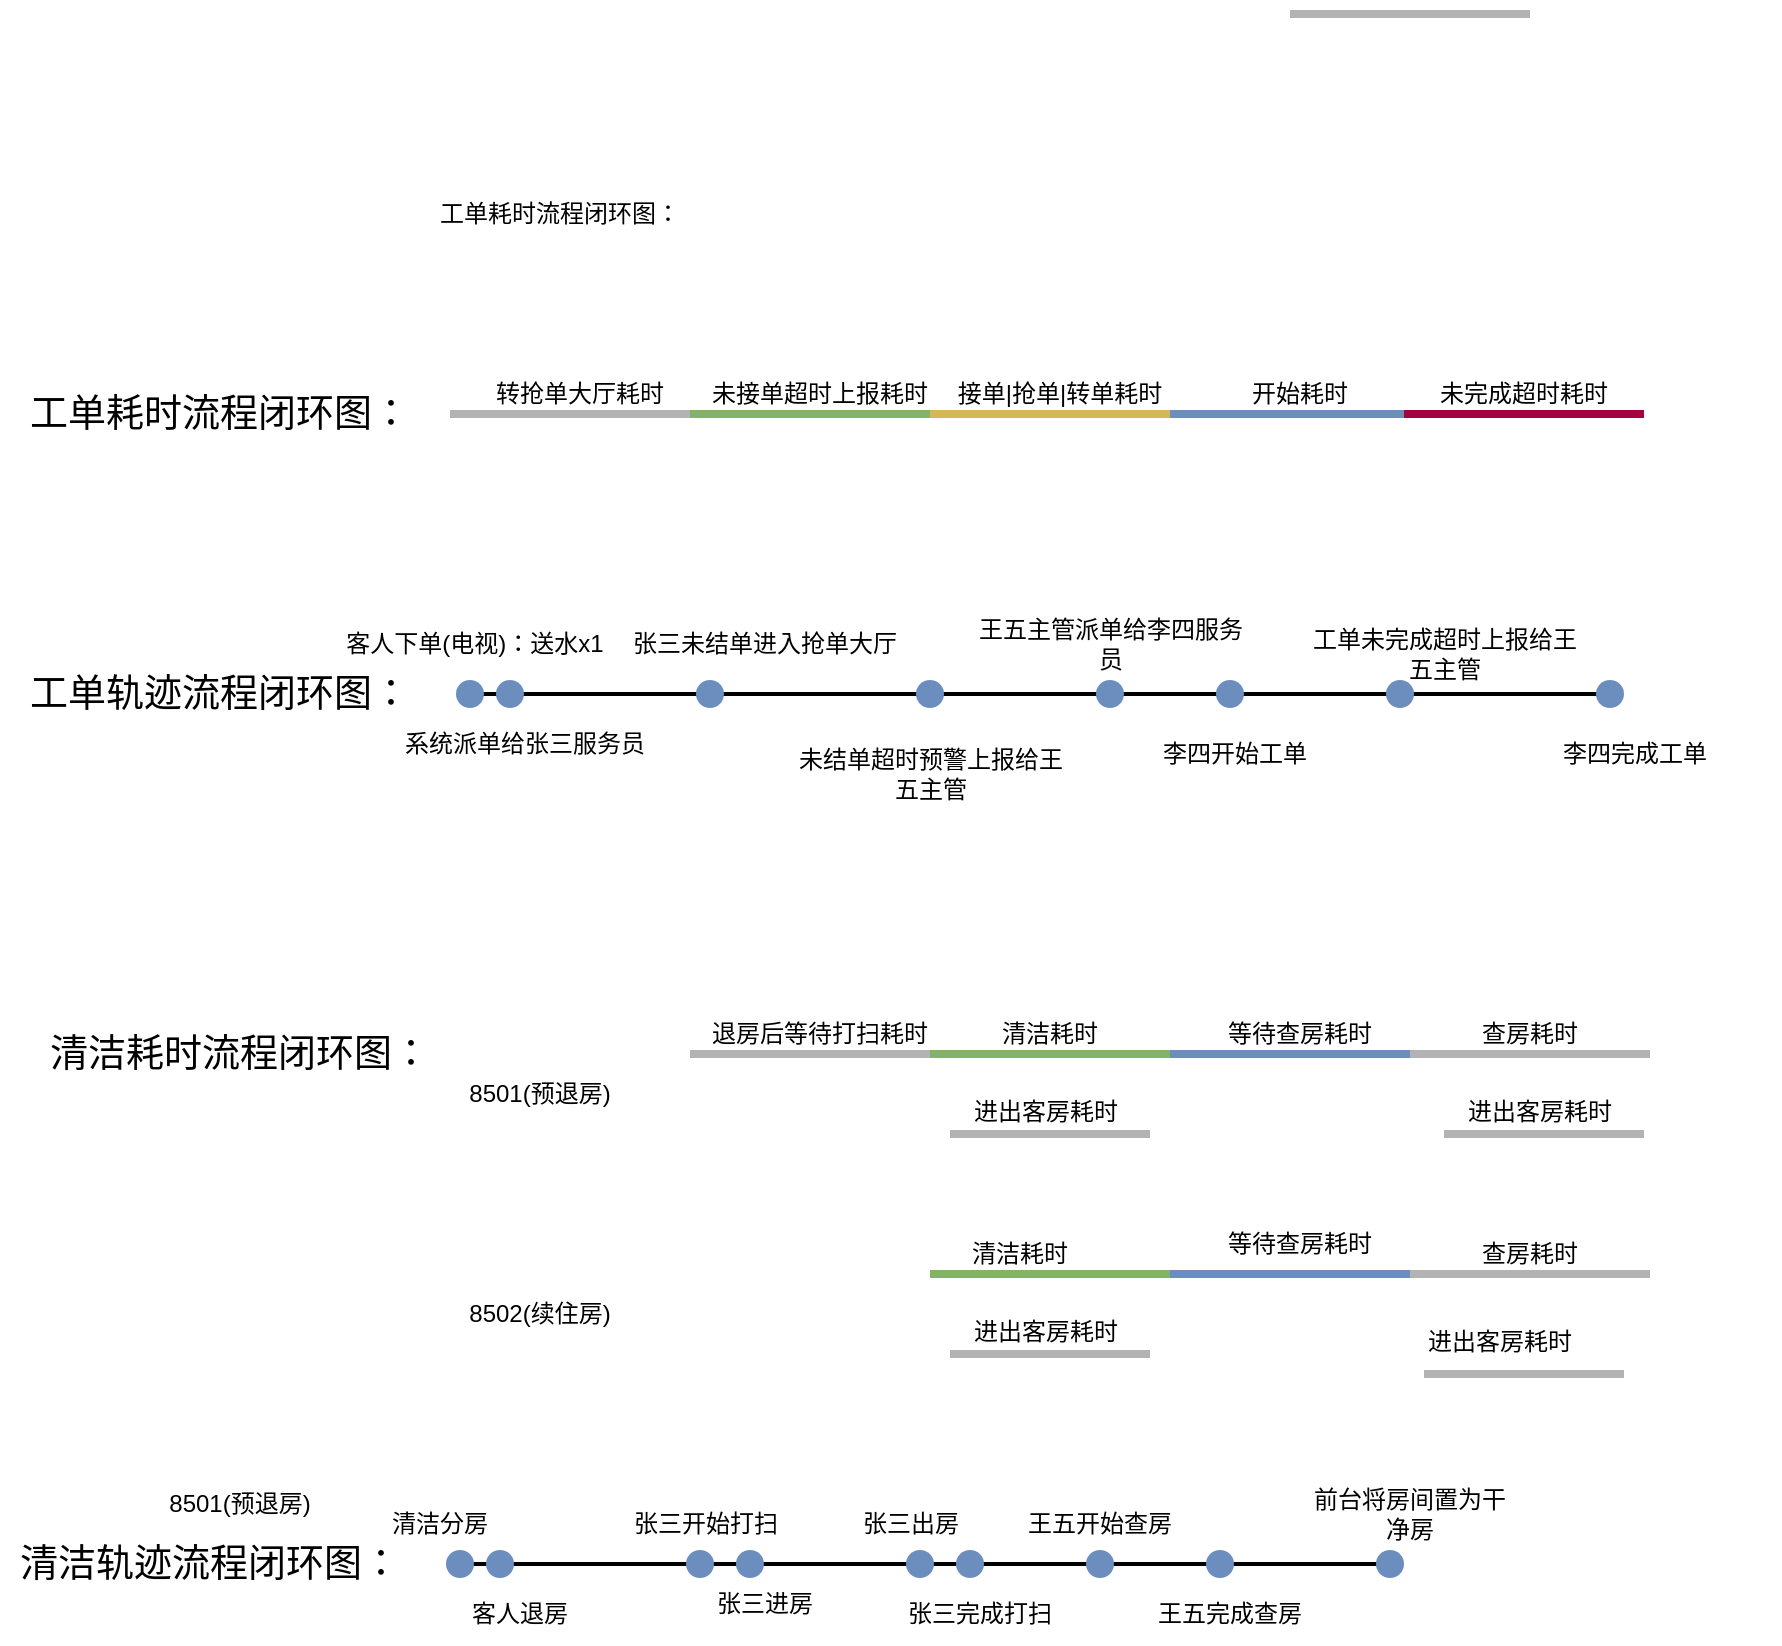 <mxfile version="24.7.16">
  <diagram name="第 1 页" id="obWlevFwds53lfumDKj4">
    <mxGraphModel dx="794" dy="1623" grid="1" gridSize="10" guides="1" tooltips="1" connect="1" arrows="1" fold="1" page="1" pageScale="1" pageWidth="827" pageHeight="1169" math="0" shadow="0">
      <root>
        <mxCell id="0" />
        <mxCell id="1" parent="0" />
        <mxCell id="yzvjMjl5helgi7MZ5Mqz-64" value="" style="line;strokeWidth=2;html=1;" vertex="1" parent="1">
          <mxGeometry x="230" y="725" width="470" height="10" as="geometry" />
        </mxCell>
        <mxCell id="yzvjMjl5helgi7MZ5Mqz-1" value="" style="line;strokeWidth=4;html=1;perimeter=backbonePerimeter;points=[];outlineConnect=0;strokeColor=#B3B3B3;" vertex="1" parent="1">
          <mxGeometry x="230" y="150" width="120" height="10" as="geometry" />
        </mxCell>
        <mxCell id="yzvjMjl5helgi7MZ5Mqz-2" value="&lt;font style=&quot;font-size: 19px;&quot;&gt;工单耗时流程闭环图：&lt;/font&gt;" style="text;html=1;align=center;verticalAlign=middle;whiteSpace=wrap;rounded=0;" vertex="1" parent="1">
          <mxGeometry x="10" y="140" width="210" height="30" as="geometry" />
        </mxCell>
        <mxCell id="yzvjMjl5helgi7MZ5Mqz-3" value="工单耗时流程闭环图：" style="text;html=1;align=center;verticalAlign=middle;whiteSpace=wrap;rounded=0;" vertex="1" parent="1">
          <mxGeometry x="220" y="40" width="130" height="30" as="geometry" />
        </mxCell>
        <mxCell id="yzvjMjl5helgi7MZ5Mqz-4" value="" style="line;strokeWidth=4;html=1;perimeter=backbonePerimeter;points=[];outlineConnect=0;strokeColor=#82b366;fillColor=#d5e8d4;" vertex="1" parent="1">
          <mxGeometry x="350" y="150" width="120" height="10" as="geometry" />
        </mxCell>
        <mxCell id="yzvjMjl5helgi7MZ5Mqz-5" value="接单|抢单|转单耗时" style="text;html=1;align=center;verticalAlign=middle;whiteSpace=wrap;rounded=0;" vertex="1" parent="1">
          <mxGeometry x="470" y="130" width="130" height="30" as="geometry" />
        </mxCell>
        <mxCell id="yzvjMjl5helgi7MZ5Mqz-6" value="开始耗时" style="text;html=1;align=center;verticalAlign=middle;whiteSpace=wrap;rounded=0;" vertex="1" parent="1">
          <mxGeometry x="590" y="130" width="130" height="30" as="geometry" />
        </mxCell>
        <mxCell id="yzvjMjl5helgi7MZ5Mqz-7" value="转抢单大厅耗时" style="text;html=1;align=center;verticalAlign=middle;whiteSpace=wrap;rounded=0;" vertex="1" parent="1">
          <mxGeometry x="230" y="130" width="130" height="30" as="geometry" />
        </mxCell>
        <mxCell id="yzvjMjl5helgi7MZ5Mqz-8" value="未接单超时上报耗时" style="text;html=1;align=center;verticalAlign=middle;whiteSpace=wrap;rounded=0;" vertex="1" parent="1">
          <mxGeometry x="350" y="130" width="130" height="30" as="geometry" />
        </mxCell>
        <mxCell id="yzvjMjl5helgi7MZ5Mqz-9" value="未完成超时耗时" style="text;html=1;align=center;verticalAlign=middle;whiteSpace=wrap;rounded=0;" vertex="1" parent="1">
          <mxGeometry x="702" y="130" width="130" height="30" as="geometry" />
        </mxCell>
        <mxCell id="yzvjMjl5helgi7MZ5Mqz-10" value="" style="line;strokeWidth=4;html=1;perimeter=backbonePerimeter;points=[];outlineConnect=0;strokeColor=#d6b656;fillColor=#fff2cc;" vertex="1" parent="1">
          <mxGeometry x="470" y="150" width="120" height="10" as="geometry" />
        </mxCell>
        <mxCell id="yzvjMjl5helgi7MZ5Mqz-11" value="" style="line;strokeWidth=4;html=1;perimeter=backbonePerimeter;points=[];outlineConnect=0;strokeColor=#6c8ebf;fillColor=#dae8fc;" vertex="1" parent="1">
          <mxGeometry x="590" y="150" width="120" height="10" as="geometry" />
        </mxCell>
        <mxCell id="yzvjMjl5helgi7MZ5Mqz-12" value="" style="line;strokeWidth=4;html=1;perimeter=backbonePerimeter;points=[];outlineConnect=0;strokeColor=#A50040;fillColor=#d80073;fontColor=#ffffff;" vertex="1" parent="1">
          <mxGeometry x="707" y="150" width="120" height="10" as="geometry" />
        </mxCell>
        <mxCell id="yzvjMjl5helgi7MZ5Mqz-14" value="&lt;font style=&quot;font-size: 19px;&quot;&gt;工单轨迹流程闭环图：&lt;/font&gt;" style="text;html=1;align=center;verticalAlign=middle;whiteSpace=wrap;rounded=0;" vertex="1" parent="1">
          <mxGeometry x="10" y="280" width="210" height="30" as="geometry" />
        </mxCell>
        <mxCell id="yzvjMjl5helgi7MZ5Mqz-16" value="" style="line;strokeWidth=2;html=1;" vertex="1" parent="1">
          <mxGeometry x="240" y="290" width="570" height="10" as="geometry" />
        </mxCell>
        <mxCell id="yzvjMjl5helgi7MZ5Mqz-17" value="" style="shape=waypoint;sketch=0;fillStyle=solid;size=6;pointerEvents=1;points=[];fillColor=#dae8fc;resizable=0;rotatable=0;perimeter=centerPerimeter;snapToPoint=1;strokeWidth=5;strokeColor=#6c8ebf;" vertex="1" parent="1">
          <mxGeometry x="230" y="285" width="20" height="20" as="geometry" />
        </mxCell>
        <mxCell id="yzvjMjl5helgi7MZ5Mqz-19" value="" style="shape=waypoint;sketch=0;fillStyle=solid;size=6;pointerEvents=1;points=[];fillColor=#dae8fc;resizable=0;rotatable=0;perimeter=centerPerimeter;snapToPoint=1;strokeWidth=5;strokeColor=#6c8ebf;" vertex="1" parent="1">
          <mxGeometry x="350" y="285" width="20" height="20" as="geometry" />
        </mxCell>
        <mxCell id="yzvjMjl5helgi7MZ5Mqz-21" value="" style="shape=waypoint;sketch=0;fillStyle=solid;size=6;pointerEvents=1;points=[];fillColor=#dae8fc;resizable=0;rotatable=0;perimeter=centerPerimeter;snapToPoint=1;strokeWidth=5;strokeColor=#6c8ebf;" vertex="1" parent="1">
          <mxGeometry x="460" y="285" width="20" height="20" as="geometry" />
        </mxCell>
        <mxCell id="yzvjMjl5helgi7MZ5Mqz-22" value="" style="shape=waypoint;sketch=0;fillStyle=solid;size=6;pointerEvents=1;points=[];fillColor=#dae8fc;resizable=0;rotatable=0;perimeter=centerPerimeter;snapToPoint=1;strokeWidth=5;strokeColor=#6c8ebf;" vertex="1" parent="1">
          <mxGeometry x="550" y="285" width="20" height="20" as="geometry" />
        </mxCell>
        <mxCell id="yzvjMjl5helgi7MZ5Mqz-23" value="" style="shape=waypoint;sketch=0;fillStyle=solid;size=6;pointerEvents=1;points=[];fillColor=#dae8fc;resizable=0;rotatable=0;perimeter=centerPerimeter;snapToPoint=1;strokeWidth=5;strokeColor=#6c8ebf;" vertex="1" parent="1">
          <mxGeometry x="610" y="285" width="20" height="20" as="geometry" />
        </mxCell>
        <mxCell id="yzvjMjl5helgi7MZ5Mqz-24" value="" style="shape=waypoint;sketch=0;fillStyle=solid;size=6;pointerEvents=1;points=[];fillColor=#dae8fc;resizable=0;rotatable=0;perimeter=centerPerimeter;snapToPoint=1;strokeWidth=5;strokeColor=#6c8ebf;" vertex="1" parent="1">
          <mxGeometry x="695" y="285" width="20" height="20" as="geometry" />
        </mxCell>
        <mxCell id="yzvjMjl5helgi7MZ5Mqz-25" value="" style="shape=waypoint;sketch=0;fillStyle=solid;size=6;pointerEvents=1;points=[];fillColor=#dae8fc;resizable=0;rotatable=0;perimeter=centerPerimeter;snapToPoint=1;strokeWidth=5;strokeColor=#6c8ebf;" vertex="1" parent="1">
          <mxGeometry x="800" y="285" width="20" height="20" as="geometry" />
        </mxCell>
        <mxCell id="yzvjMjl5helgi7MZ5Mqz-26" value="客人下单(电视)：送水x1" style="text;html=1;align=center;verticalAlign=middle;whiteSpace=wrap;rounded=0;" vertex="1" parent="1">
          <mxGeometry x="170" y="255" width="145" height="30" as="geometry" />
        </mxCell>
        <mxCell id="yzvjMjl5helgi7MZ5Mqz-27" value="" style="shape=waypoint;sketch=0;fillStyle=solid;size=6;pointerEvents=1;points=[];fillColor=#dae8fc;resizable=0;rotatable=0;perimeter=centerPerimeter;snapToPoint=1;strokeWidth=5;strokeColor=#6c8ebf;" vertex="1" parent="1">
          <mxGeometry x="250" y="285" width="20" height="20" as="geometry" />
        </mxCell>
        <mxCell id="yzvjMjl5helgi7MZ5Mqz-28" value="系统派单给张三服务员" style="text;html=1;align=center;verticalAlign=middle;whiteSpace=wrap;rounded=0;" vertex="1" parent="1">
          <mxGeometry x="195" y="305" width="145" height="30" as="geometry" />
        </mxCell>
        <mxCell id="yzvjMjl5helgi7MZ5Mqz-29" value="张三未结单进入抢单大厅" style="text;html=1;align=center;verticalAlign=middle;whiteSpace=wrap;rounded=0;" vertex="1" parent="1">
          <mxGeometry x="315" y="255" width="145" height="30" as="geometry" />
        </mxCell>
        <mxCell id="yzvjMjl5helgi7MZ5Mqz-30" value="未结单超时预警上报给王五主管" style="text;html=1;align=center;verticalAlign=middle;whiteSpace=wrap;rounded=0;" vertex="1" parent="1">
          <mxGeometry x="397.5" y="320" width="145" height="30" as="geometry" />
        </mxCell>
        <mxCell id="yzvjMjl5helgi7MZ5Mqz-31" value="王五主管派单给李四服务员" style="text;html=1;align=center;verticalAlign=middle;whiteSpace=wrap;rounded=0;" vertex="1" parent="1">
          <mxGeometry x="487.5" y="255" width="145" height="30" as="geometry" />
        </mxCell>
        <mxCell id="yzvjMjl5helgi7MZ5Mqz-32" value="李四开始工单" style="text;html=1;align=center;verticalAlign=middle;whiteSpace=wrap;rounded=0;" vertex="1" parent="1">
          <mxGeometry x="550" y="310" width="145" height="30" as="geometry" />
        </mxCell>
        <mxCell id="yzvjMjl5helgi7MZ5Mqz-33" value="工单未完成超时上报给王五主管" style="text;html=1;align=center;verticalAlign=middle;whiteSpace=wrap;rounded=0;" vertex="1" parent="1">
          <mxGeometry x="655" y="260" width="145" height="30" as="geometry" />
        </mxCell>
        <mxCell id="yzvjMjl5helgi7MZ5Mqz-34" value="李四完成工单" style="text;html=1;align=center;verticalAlign=middle;whiteSpace=wrap;rounded=0;" vertex="1" parent="1">
          <mxGeometry x="750" y="310" width="145" height="30" as="geometry" />
        </mxCell>
        <mxCell id="yzvjMjl5helgi7MZ5Mqz-35" value="&lt;font style=&quot;font-size: 19px;&quot;&gt;清洁耗时流程闭环图：&lt;/font&gt;" style="text;html=1;align=center;verticalAlign=middle;whiteSpace=wrap;rounded=0;" vertex="1" parent="1">
          <mxGeometry x="20" y="460" width="210" height="30" as="geometry" />
        </mxCell>
        <mxCell id="yzvjMjl5helgi7MZ5Mqz-36" value="" style="line;strokeWidth=4;html=1;perimeter=backbonePerimeter;points=[];outlineConnect=0;strokeColor=#B3B3B3;" vertex="1" parent="1">
          <mxGeometry x="350" y="470" width="120" height="10" as="geometry" />
        </mxCell>
        <mxCell id="yzvjMjl5helgi7MZ5Mqz-37" value="" style="line;strokeWidth=4;html=1;perimeter=backbonePerimeter;points=[];outlineConnect=0;strokeColor=#82b366;fillColor=#d5e8d4;" vertex="1" parent="1">
          <mxGeometry x="470" y="470" width="120" height="10" as="geometry" />
        </mxCell>
        <mxCell id="yzvjMjl5helgi7MZ5Mqz-38" value="退房后等待打扫耗时" style="text;html=1;align=center;verticalAlign=middle;whiteSpace=wrap;rounded=0;" vertex="1" parent="1">
          <mxGeometry x="350" y="450" width="130" height="30" as="geometry" />
        </mxCell>
        <mxCell id="yzvjMjl5helgi7MZ5Mqz-39" value="8501(预退房)" style="text;html=1;align=center;verticalAlign=middle;whiteSpace=wrap;rounded=0;" vertex="1" parent="1">
          <mxGeometry x="235" y="480" width="80" height="30" as="geometry" />
        </mxCell>
        <mxCell id="yzvjMjl5helgi7MZ5Mqz-40" value="清洁耗时" style="text;html=1;align=center;verticalAlign=middle;whiteSpace=wrap;rounded=0;" vertex="1" parent="1">
          <mxGeometry x="490" y="450" width="80" height="30" as="geometry" />
        </mxCell>
        <mxCell id="yzvjMjl5helgi7MZ5Mqz-41" value="" style="line;strokeWidth=4;html=1;perimeter=backbonePerimeter;points=[];outlineConnect=0;strokeColor=#B3B3B3;" vertex="1" parent="1">
          <mxGeometry x="480" y="510" width="100" height="10" as="geometry" />
        </mxCell>
        <mxCell id="yzvjMjl5helgi7MZ5Mqz-42" value="进出客房耗时" style="text;whiteSpace=wrap;" vertex="1" parent="1">
          <mxGeometry x="490" y="490" width="110" height="40" as="geometry" />
        </mxCell>
        <mxCell id="yzvjMjl5helgi7MZ5Mqz-43" value="" style="line;strokeWidth=4;html=1;perimeter=backbonePerimeter;points=[];outlineConnect=0;strokeColor=#B3B3B3;" vertex="1" parent="1">
          <mxGeometry x="650" y="-50" width="120" height="10" as="geometry" />
        </mxCell>
        <mxCell id="yzvjMjl5helgi7MZ5Mqz-44" value="" style="line;strokeWidth=4;html=1;perimeter=backbonePerimeter;points=[];outlineConnect=0;strokeColor=#82b366;fillColor=#d5e8d4;" vertex="1" parent="1">
          <mxGeometry x="470" y="580" width="120" height="10" as="geometry" />
        </mxCell>
        <mxCell id="yzvjMjl5helgi7MZ5Mqz-46" value="8502(续住房)" style="text;html=1;align=center;verticalAlign=middle;whiteSpace=wrap;rounded=0;" vertex="1" parent="1">
          <mxGeometry x="235" y="590" width="80" height="30" as="geometry" />
        </mxCell>
        <mxCell id="yzvjMjl5helgi7MZ5Mqz-47" value="清洁耗时" style="text;html=1;align=center;verticalAlign=middle;whiteSpace=wrap;rounded=0;" vertex="1" parent="1">
          <mxGeometry x="450" y="560" width="130" height="30" as="geometry" />
        </mxCell>
        <mxCell id="yzvjMjl5helgi7MZ5Mqz-48" value="" style="line;strokeWidth=4;html=1;perimeter=backbonePerimeter;points=[];outlineConnect=0;strokeColor=#B3B3B3;" vertex="1" parent="1">
          <mxGeometry x="480" y="620" width="100" height="10" as="geometry" />
        </mxCell>
        <mxCell id="yzvjMjl5helgi7MZ5Mqz-49" value="进出客房耗时" style="text;whiteSpace=wrap;" vertex="1" parent="1">
          <mxGeometry x="490" y="600" width="110" height="40" as="geometry" />
        </mxCell>
        <mxCell id="yzvjMjl5helgi7MZ5Mqz-50" value="&lt;font style=&quot;font-size: 19px;&quot;&gt;清洁轨迹流程闭环图：&lt;/font&gt;" style="text;html=1;align=center;verticalAlign=middle;whiteSpace=wrap;rounded=0;" vertex="1" parent="1">
          <mxGeometry x="5" y="715" width="210" height="30" as="geometry" />
        </mxCell>
        <mxCell id="yzvjMjl5helgi7MZ5Mqz-51" value="" style="shape=waypoint;sketch=0;fillStyle=solid;size=6;pointerEvents=1;points=[];fillColor=#dae8fc;resizable=0;rotatable=0;perimeter=centerPerimeter;snapToPoint=1;strokeWidth=5;strokeColor=#6c8ebf;" vertex="1" parent="1">
          <mxGeometry x="225" y="720" width="20" height="20" as="geometry" />
        </mxCell>
        <mxCell id="yzvjMjl5helgi7MZ5Mqz-52" value="" style="shape=waypoint;sketch=0;fillStyle=solid;size=6;pointerEvents=1;points=[];fillColor=#dae8fc;resizable=0;rotatable=0;perimeter=centerPerimeter;snapToPoint=1;strokeWidth=5;strokeColor=#6c8ebf;" vertex="1" parent="1">
          <mxGeometry x="345" y="720" width="20" height="20" as="geometry" />
        </mxCell>
        <mxCell id="yzvjMjl5helgi7MZ5Mqz-53" value="" style="shape=waypoint;sketch=0;fillStyle=solid;size=6;pointerEvents=1;points=[];fillColor=#dae8fc;resizable=0;rotatable=0;perimeter=centerPerimeter;snapToPoint=1;strokeWidth=5;strokeColor=#6c8ebf;" vertex="1" parent="1">
          <mxGeometry x="455" y="720" width="20" height="20" as="geometry" />
        </mxCell>
        <mxCell id="yzvjMjl5helgi7MZ5Mqz-54" value="" style="shape=waypoint;sketch=0;fillStyle=solid;size=6;pointerEvents=1;points=[];fillColor=#dae8fc;resizable=0;rotatable=0;perimeter=centerPerimeter;snapToPoint=1;strokeWidth=5;strokeColor=#6c8ebf;" vertex="1" parent="1">
          <mxGeometry x="545" y="720" width="20" height="20" as="geometry" />
        </mxCell>
        <mxCell id="yzvjMjl5helgi7MZ5Mqz-55" value="" style="shape=waypoint;sketch=0;fillStyle=solid;size=6;pointerEvents=1;points=[];fillColor=#dae8fc;resizable=0;rotatable=0;perimeter=centerPerimeter;snapToPoint=1;strokeWidth=5;strokeColor=#6c8ebf;" vertex="1" parent="1">
          <mxGeometry x="605" y="720" width="20" height="20" as="geometry" />
        </mxCell>
        <mxCell id="yzvjMjl5helgi7MZ5Mqz-56" value="" style="shape=waypoint;sketch=0;fillStyle=solid;size=6;pointerEvents=1;points=[];fillColor=#dae8fc;resizable=0;rotatable=0;perimeter=centerPerimeter;snapToPoint=1;strokeWidth=5;strokeColor=#6c8ebf;" vertex="1" parent="1">
          <mxGeometry x="690" y="720" width="20" height="20" as="geometry" />
        </mxCell>
        <mxCell id="yzvjMjl5helgi7MZ5Mqz-57" value="清洁分房" style="text;html=1;align=center;verticalAlign=middle;whiteSpace=wrap;rounded=0;" vertex="1" parent="1">
          <mxGeometry x="185" y="695" width="80" height="30" as="geometry" />
        </mxCell>
        <mxCell id="yzvjMjl5helgi7MZ5Mqz-58" value="" style="shape=waypoint;sketch=0;fillStyle=solid;size=6;pointerEvents=1;points=[];fillColor=#dae8fc;resizable=0;rotatable=0;perimeter=centerPerimeter;snapToPoint=1;strokeWidth=5;strokeColor=#6c8ebf;" vertex="1" parent="1">
          <mxGeometry x="245" y="720" width="20" height="20" as="geometry" />
        </mxCell>
        <mxCell id="yzvjMjl5helgi7MZ5Mqz-59" value="客人退房" style="text;html=1;align=center;verticalAlign=middle;whiteSpace=wrap;rounded=0;" vertex="1" parent="1">
          <mxGeometry x="230" y="740" width="70" height="30" as="geometry" />
        </mxCell>
        <mxCell id="yzvjMjl5helgi7MZ5Mqz-60" value="张三开始打扫" style="text;html=1;align=center;verticalAlign=middle;whiteSpace=wrap;rounded=0;" vertex="1" parent="1">
          <mxGeometry x="317.5" y="695" width="80" height="30" as="geometry" />
        </mxCell>
        <mxCell id="yzvjMjl5helgi7MZ5Mqz-61" value="张三进房" style="text;html=1;align=center;verticalAlign=middle;whiteSpace=wrap;rounded=0;" vertex="1" parent="1">
          <mxGeometry x="351.25" y="735" width="72.5" height="30" as="geometry" />
        </mxCell>
        <mxCell id="yzvjMjl5helgi7MZ5Mqz-62" value="张三完成打扫" style="text;html=1;align=center;verticalAlign=middle;whiteSpace=wrap;rounded=0;" vertex="1" parent="1">
          <mxGeometry x="455" y="747.5" width="80" height="15" as="geometry" />
        </mxCell>
        <mxCell id="yzvjMjl5helgi7MZ5Mqz-63" value="王五开始查房" style="text;html=1;align=center;verticalAlign=middle;whiteSpace=wrap;rounded=0;" vertex="1" parent="1">
          <mxGeometry x="505" y="695" width="100" height="30" as="geometry" />
        </mxCell>
        <mxCell id="yzvjMjl5helgi7MZ5Mqz-65" value="8501(预退房)" style="text;html=1;align=center;verticalAlign=middle;whiteSpace=wrap;rounded=0;" vertex="1" parent="1">
          <mxGeometry x="85" y="685" width="80" height="30" as="geometry" />
        </mxCell>
        <mxCell id="yzvjMjl5helgi7MZ5Mqz-66" value="" style="shape=waypoint;sketch=0;fillStyle=solid;size=6;pointerEvents=1;points=[];fillColor=#dae8fc;resizable=0;rotatable=0;perimeter=centerPerimeter;snapToPoint=1;strokeWidth=5;strokeColor=#6c8ebf;" vertex="1" parent="1">
          <mxGeometry x="370" y="720" width="20" height="20" as="geometry" />
        </mxCell>
        <mxCell id="yzvjMjl5helgi7MZ5Mqz-67" value="" style="line;strokeWidth=4;html=1;perimeter=backbonePerimeter;points=[];outlineConnect=0;strokeColor=#6c8ebf;fillColor=#dae8fc;" vertex="1" parent="1">
          <mxGeometry x="590" y="470" width="120" height="10" as="geometry" />
        </mxCell>
        <mxCell id="yzvjMjl5helgi7MZ5Mqz-68" value="" style="line;strokeWidth=4;html=1;perimeter=backbonePerimeter;points=[];outlineConnect=0;strokeColor=#B3B3B3;" vertex="1" parent="1">
          <mxGeometry x="710" y="470" width="120" height="10" as="geometry" />
        </mxCell>
        <mxCell id="yzvjMjl5helgi7MZ5Mqz-69" value="等待查房耗时" style="text;html=1;align=center;verticalAlign=middle;whiteSpace=wrap;rounded=0;" vertex="1" parent="1">
          <mxGeometry x="615" y="450" width="80" height="30" as="geometry" />
        </mxCell>
        <mxCell id="yzvjMjl5helgi7MZ5Mqz-70" value="查房耗时" style="text;html=1;align=center;verticalAlign=middle;whiteSpace=wrap;rounded=0;" vertex="1" parent="1">
          <mxGeometry x="730" y="450" width="80" height="30" as="geometry" />
        </mxCell>
        <mxCell id="yzvjMjl5helgi7MZ5Mqz-71" value="" style="line;strokeWidth=4;html=1;perimeter=backbonePerimeter;points=[];outlineConnect=0;strokeColor=#B3B3B3;" vertex="1" parent="1">
          <mxGeometry x="727" y="510" width="100" height="10" as="geometry" />
        </mxCell>
        <mxCell id="yzvjMjl5helgi7MZ5Mqz-72" value="进出客房耗时" style="text;whiteSpace=wrap;" vertex="1" parent="1">
          <mxGeometry x="737" y="490" width="110" height="40" as="geometry" />
        </mxCell>
        <mxCell id="yzvjMjl5helgi7MZ5Mqz-73" value="等待查房耗时" style="text;html=1;align=center;verticalAlign=middle;whiteSpace=wrap;rounded=0;" vertex="1" parent="1">
          <mxGeometry x="615" y="555" width="80" height="30" as="geometry" />
        </mxCell>
        <mxCell id="yzvjMjl5helgi7MZ5Mqz-74" value="查房耗时" style="text;html=1;align=center;verticalAlign=middle;whiteSpace=wrap;rounded=0;" vertex="1" parent="1">
          <mxGeometry x="730" y="560" width="80" height="30" as="geometry" />
        </mxCell>
        <mxCell id="yzvjMjl5helgi7MZ5Mqz-75" value="" style="line;strokeWidth=4;html=1;perimeter=backbonePerimeter;points=[];outlineConnect=0;strokeColor=#B3B3B3;" vertex="1" parent="1">
          <mxGeometry x="717" y="630" width="100" height="10" as="geometry" />
        </mxCell>
        <mxCell id="yzvjMjl5helgi7MZ5Mqz-76" value="" style="line;strokeWidth=4;html=1;perimeter=backbonePerimeter;points=[];outlineConnect=0;strokeColor=#6c8ebf;fillColor=#dae8fc;" vertex="1" parent="1">
          <mxGeometry x="590" y="580" width="120" height="10" as="geometry" />
        </mxCell>
        <mxCell id="yzvjMjl5helgi7MZ5Mqz-77" value="" style="line;strokeWidth=4;html=1;perimeter=backbonePerimeter;points=[];outlineConnect=0;strokeColor=#B3B3B3;" vertex="1" parent="1">
          <mxGeometry x="710" y="580" width="120" height="10" as="geometry" />
        </mxCell>
        <mxCell id="yzvjMjl5helgi7MZ5Mqz-78" value="进出客房耗时" style="text;whiteSpace=wrap;" vertex="1" parent="1">
          <mxGeometry x="717" y="605" width="110" height="40" as="geometry" />
        </mxCell>
        <mxCell id="yzvjMjl5helgi7MZ5Mqz-79" value="" style="shape=waypoint;sketch=0;fillStyle=solid;size=6;pointerEvents=1;points=[];fillColor=#dae8fc;resizable=0;rotatable=0;perimeter=centerPerimeter;snapToPoint=1;strokeWidth=5;strokeColor=#6c8ebf;" vertex="1" parent="1">
          <mxGeometry x="480" y="720" width="20" height="20" as="geometry" />
        </mxCell>
        <mxCell id="yzvjMjl5helgi7MZ5Mqz-80" value="张三出房" style="text;html=1;align=center;verticalAlign=middle;whiteSpace=wrap;rounded=0;" vertex="1" parent="1">
          <mxGeometry x="423.75" y="695" width="72.5" height="30" as="geometry" />
        </mxCell>
        <mxCell id="yzvjMjl5helgi7MZ5Mqz-82" value="王五完成查房" style="text;html=1;align=center;verticalAlign=middle;whiteSpace=wrap;rounded=0;" vertex="1" parent="1">
          <mxGeometry x="570" y="740" width="100" height="30" as="geometry" />
        </mxCell>
        <mxCell id="yzvjMjl5helgi7MZ5Mqz-83" value="前台将房间置为干净房" style="text;html=1;align=center;verticalAlign=middle;whiteSpace=wrap;rounded=0;" vertex="1" parent="1">
          <mxGeometry x="660" y="690" width="100" height="30" as="geometry" />
        </mxCell>
      </root>
    </mxGraphModel>
  </diagram>
</mxfile>
